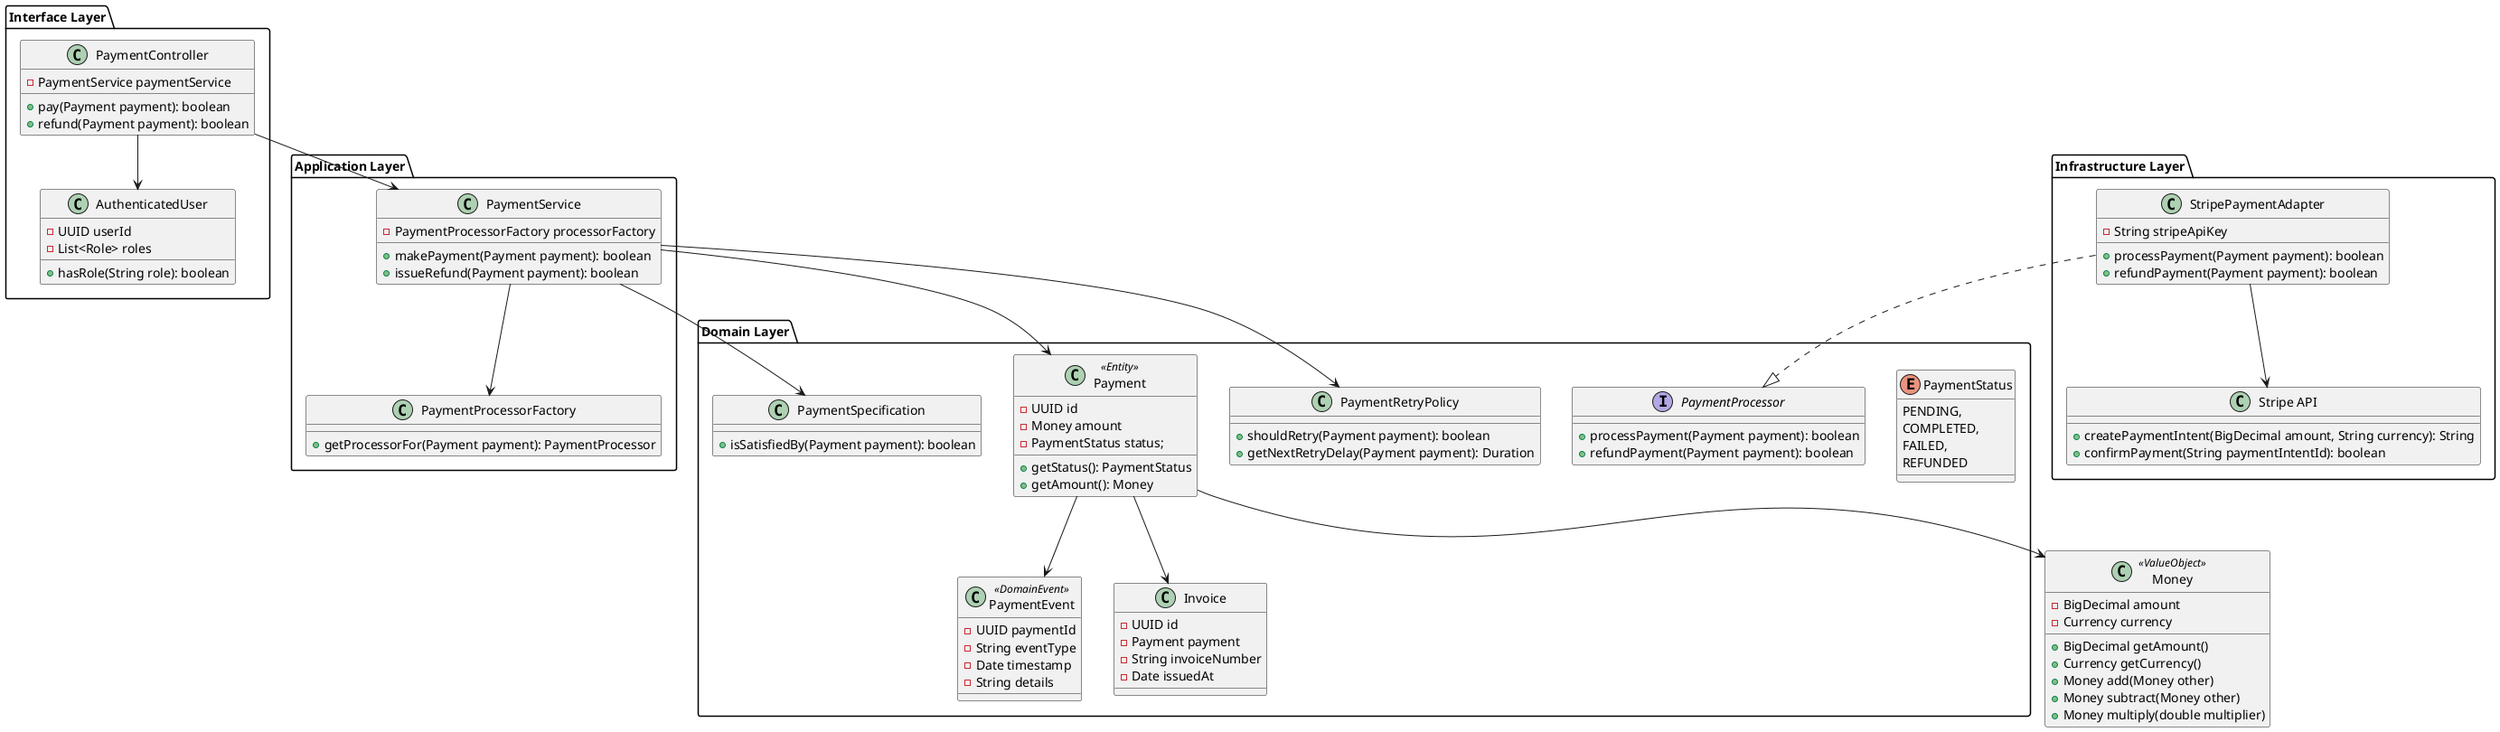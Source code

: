 @startuml

' =============================
' DOMAIN LAYER
' =============================
class Money <<ValueObject>> {
  - BigDecimal amount
  - Currency currency
  + BigDecimal getAmount()
  + Currency getCurrency()
  + Money add(Money other)
  + Money subtract(Money other)
  + Money multiply(double multiplier)
}

package "Domain Layer" {
    enum PaymentStatus {
        PENDING,
        COMPLETED,
        FAILED,
        REFUNDED
    }

  class Payment <<Entity>> {
    - UUID id
    - Money amount
    - PaymentStatus status;

    + getStatus(): PaymentStatus
    + getAmount(): Money
  }

  interface PaymentProcessor {
    + processPayment(Payment payment): boolean
    + refundPayment(Payment payment): boolean
  }

  class PaymentEvent <<DomainEvent>> {
    - UUID paymentId
    - String eventType
    - Date timestamp
    - String details
  }

  class Invoice {
    - UUID id
    - Payment payment
    - String invoiceNumber
    - Date issuedAt
  }

  class PaymentRetryPolicy {
    + shouldRetry(Payment payment): boolean
    + getNextRetryDelay(Payment payment): Duration
  }

  class PaymentSpecification {
    + isSatisfiedBy(Payment payment): boolean
  }

  Payment --> Money
  Payment --> PaymentEvent
  Payment --> Invoice
}

' =============================
' APPLICATION LAYER
' =============================

package "Application Layer" {

  class PaymentService {
    - PaymentProcessorFactory processorFactory
    + makePayment(Payment payment): boolean
    + issueRefund(Payment payment): boolean
  }

  class PaymentProcessorFactory {
    + getProcessorFor(Payment payment): PaymentProcessor
  }

  PaymentService --> Payment
  PaymentService --> PaymentProcessorFactory
  PaymentService --> PaymentSpecification
  PaymentService --> PaymentRetryPolicy
}

' =============================
' INFRASTRUCTURE LAYER
' =============================
package "Infrastructure Layer" {

  class StripePaymentAdapter {
    - String stripeApiKey
    + processPayment(Payment payment): boolean
    + refundPayment(Payment payment): boolean
  }

  class "Stripe API" {
    + createPaymentIntent(BigDecimal amount, String currency): String
    + confirmPayment(String paymentIntentId): boolean
  }

  StripePaymentAdapter --> "Stripe API"
  StripePaymentAdapter ..|> PaymentProcessor
}

' =============================
' INTERFACE LAYER
' =============================
package "Interface Layer" {

  class PaymentController {
    - PaymentService paymentService
    + pay(Payment payment): boolean
    + refund(Payment payment): boolean
  }

  class AuthenticatedUser {
    - UUID userId
    - List<Role> roles
    + hasRole(String role): boolean
  }

  PaymentController --> PaymentService
  PaymentController --> AuthenticatedUser
}

@enduml
